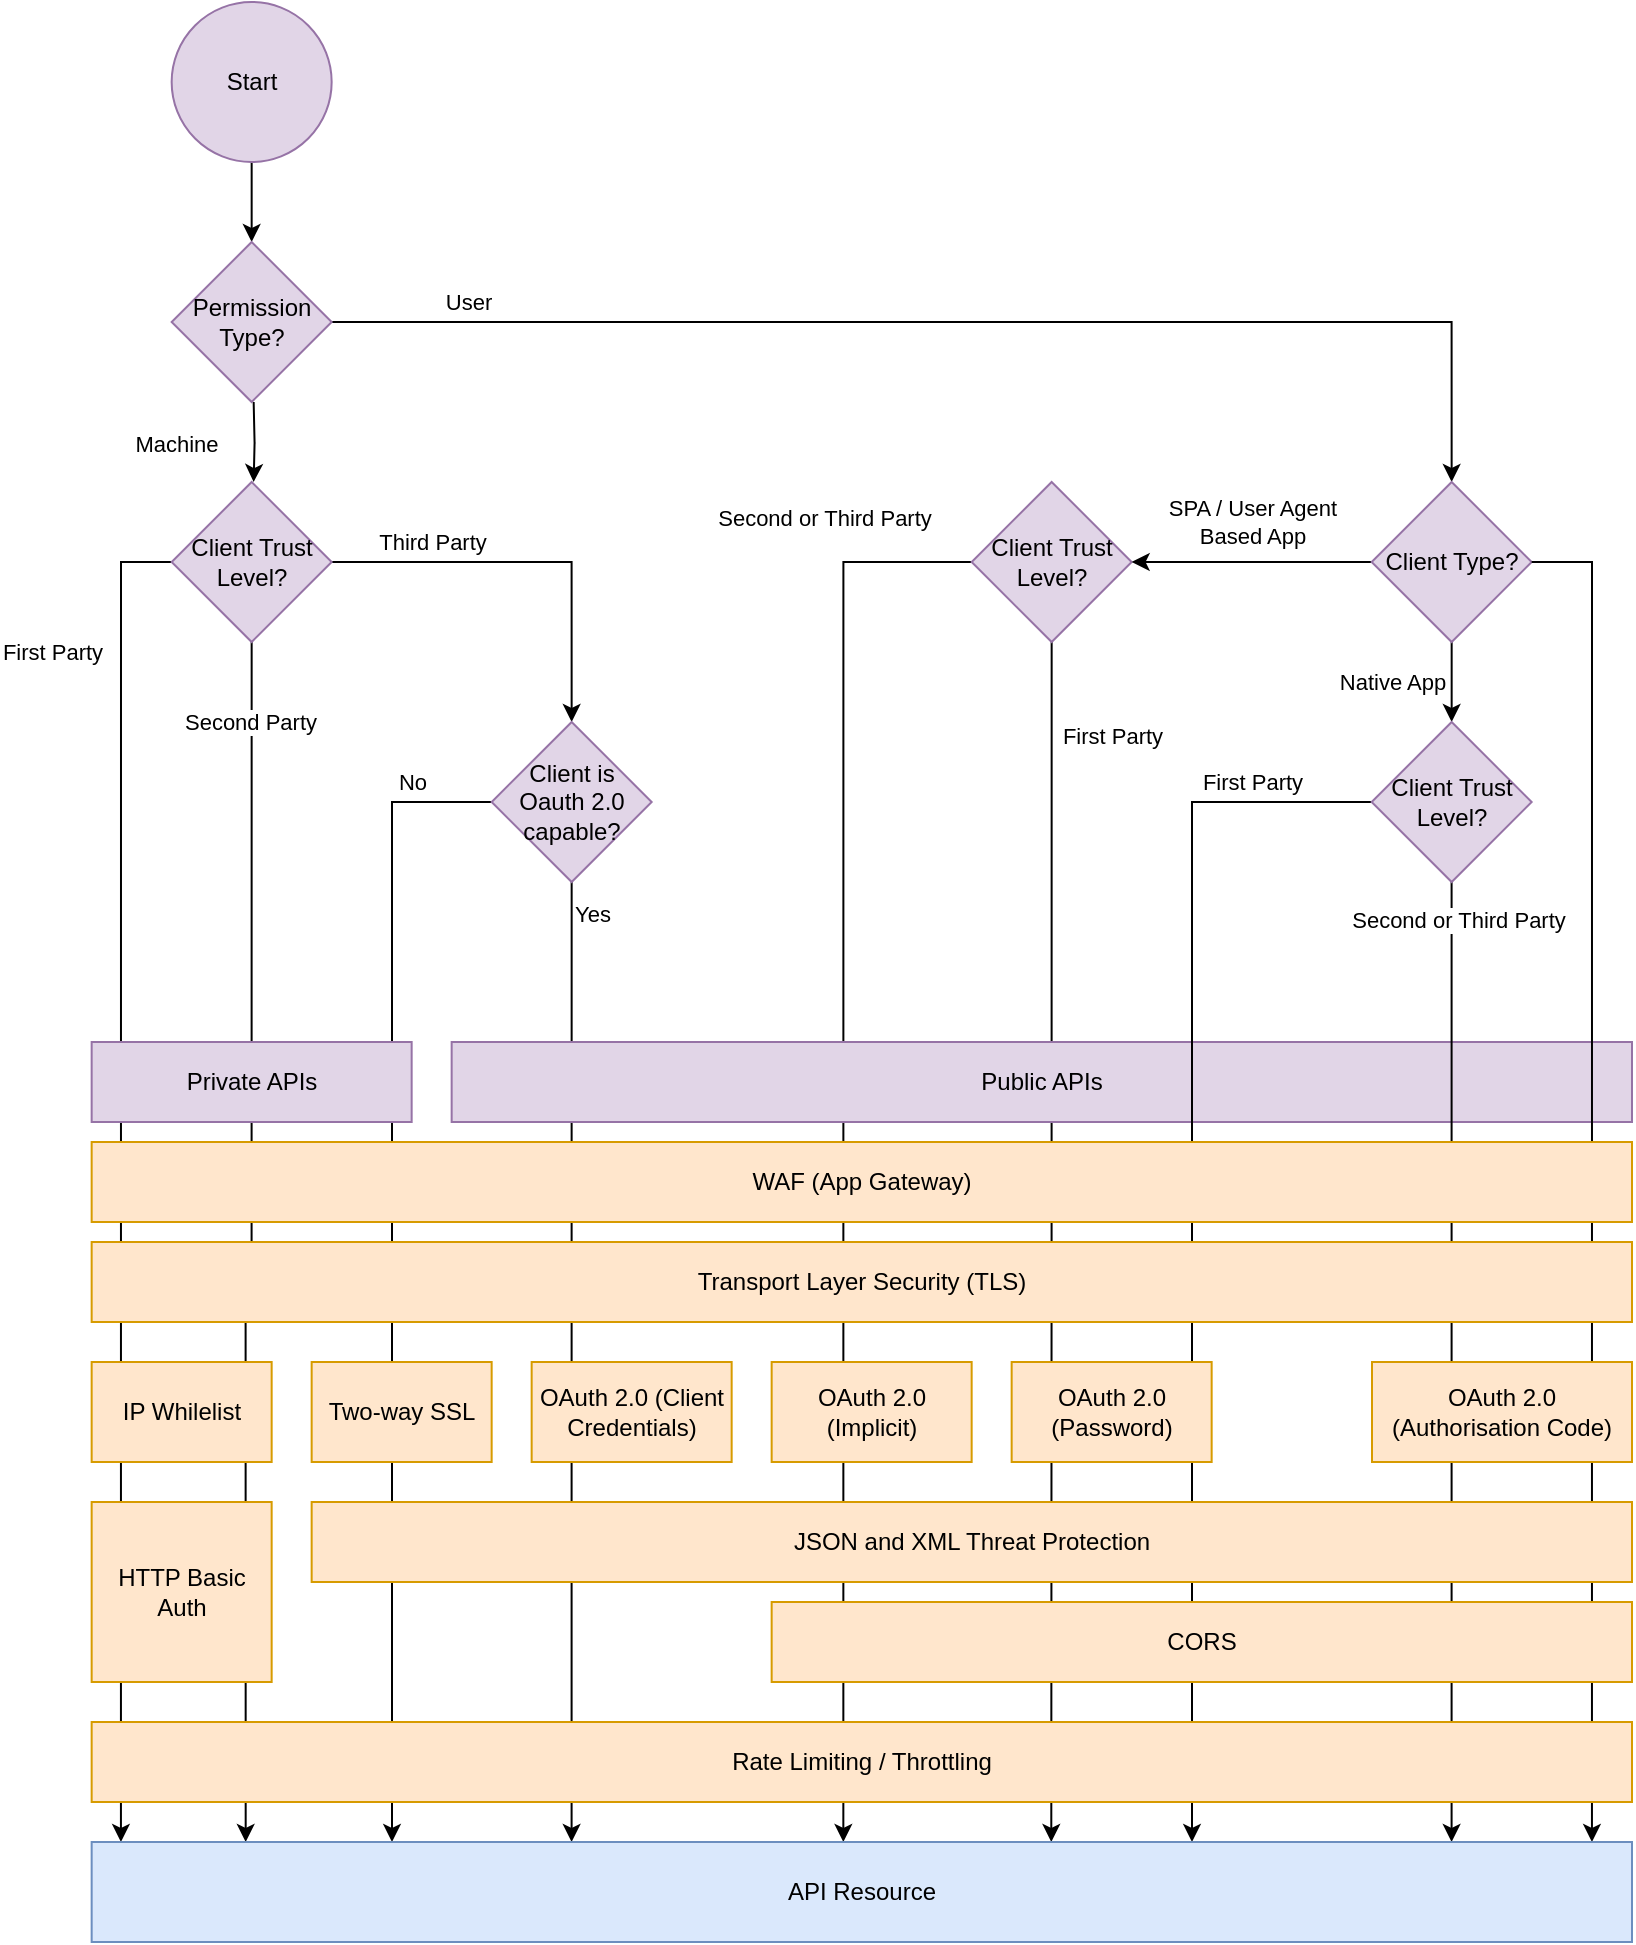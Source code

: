 <mxfile version="16.2.2" type="github">
  <diagram id="lh8g20T3pPVSp0PFc99V" name="Page-1">
    <mxGraphModel dx="1042" dy="547" grid="1" gridSize="10" guides="1" tooltips="1" connect="1" arrows="1" fold="1" page="1" pageScale="1" pageWidth="827" pageHeight="1169" math="0" shadow="0">
      <root>
        <mxCell id="0" />
        <mxCell id="1" parent="0" />
        <mxCell id="Meal1JP8hrc1P90qUYBF-5" style="edgeStyle=orthogonalEdgeStyle;rounded=0;orthogonalLoop=1;jettySize=auto;html=1;exitX=0.5;exitY=1;exitDx=0;exitDy=0;entryX=0.5;entryY=0;entryDx=0;entryDy=0;" edge="1" parent="1" source="Meal1JP8hrc1P90qUYBF-1" target="Meal1JP8hrc1P90qUYBF-2">
          <mxGeometry relative="1" as="geometry" />
        </mxCell>
        <mxCell id="Meal1JP8hrc1P90qUYBF-1" value="Start" style="ellipse;whiteSpace=wrap;html=1;aspect=fixed;fillColor=#e1d5e7;strokeColor=#9673a6;" vertex="1" parent="1">
          <mxGeometry x="89.83" y="40" width="80" height="80" as="geometry" />
        </mxCell>
        <mxCell id="Meal1JP8hrc1P90qUYBF-6" value="Machine" style="edgeStyle=orthogonalEdgeStyle;rounded=0;orthogonalLoop=1;jettySize=auto;html=1;" edge="1" parent="1">
          <mxGeometry y="39" relative="1" as="geometry">
            <mxPoint x="130.83" y="240" as="sourcePoint" />
            <mxPoint x="130.83" y="280" as="targetPoint" />
            <mxPoint as="offset" />
          </mxGeometry>
        </mxCell>
        <mxCell id="Meal1JP8hrc1P90qUYBF-10" style="edgeStyle=orthogonalEdgeStyle;rounded=0;orthogonalLoop=1;jettySize=auto;html=1;exitX=1;exitY=0.5;exitDx=0;exitDy=0;entryX=0.5;entryY=0;entryDx=0;entryDy=0;" edge="1" parent="1" source="Meal1JP8hrc1P90qUYBF-2" target="Meal1JP8hrc1P90qUYBF-9">
          <mxGeometry relative="1" as="geometry" />
        </mxCell>
        <mxCell id="Meal1JP8hrc1P90qUYBF-29" value="User" style="edgeLabel;html=1;align=center;verticalAlign=middle;resizable=0;points=[];" vertex="1" connectable="0" parent="Meal1JP8hrc1P90qUYBF-10">
          <mxGeometry x="-0.788" y="3" relative="1" as="geometry">
            <mxPoint y="-7" as="offset" />
          </mxGeometry>
        </mxCell>
        <mxCell id="Meal1JP8hrc1P90qUYBF-2" value="Permission Type?" style="rhombus;whiteSpace=wrap;html=1;fillColor=#e1d5e7;strokeColor=#9673a6;" vertex="1" parent="1">
          <mxGeometry x="89.83" y="160" width="80" height="80" as="geometry" />
        </mxCell>
        <mxCell id="Meal1JP8hrc1P90qUYBF-7" style="edgeStyle=orthogonalEdgeStyle;rounded=0;orthogonalLoop=1;jettySize=auto;html=1;entryX=0.5;entryY=0;entryDx=0;entryDy=0;" edge="1" parent="1" source="Meal1JP8hrc1P90qUYBF-3" target="Meal1JP8hrc1P90qUYBF-4">
          <mxGeometry relative="1" as="geometry" />
        </mxCell>
        <mxCell id="Meal1JP8hrc1P90qUYBF-32" value="Third Party" style="edgeLabel;html=1;align=center;verticalAlign=middle;resizable=0;points=[];" vertex="1" connectable="0" parent="Meal1JP8hrc1P90qUYBF-7">
          <mxGeometry x="-0.505" y="1" relative="1" as="geometry">
            <mxPoint y="-9" as="offset" />
          </mxGeometry>
        </mxCell>
        <mxCell id="Meal1JP8hrc1P90qUYBF-33" style="edgeStyle=orthogonalEdgeStyle;rounded=0;orthogonalLoop=1;jettySize=auto;html=1;entryX=0.019;entryY=0;entryDx=0;entryDy=0;entryPerimeter=0;" edge="1" parent="1" source="Meal1JP8hrc1P90qUYBF-3" target="Meal1JP8hrc1P90qUYBF-28">
          <mxGeometry relative="1" as="geometry">
            <Array as="points">
              <mxPoint x="64.83" y="320" />
            </Array>
          </mxGeometry>
        </mxCell>
        <mxCell id="Meal1JP8hrc1P90qUYBF-35" value="First Party" style="edgeLabel;html=1;align=center;verticalAlign=middle;resizable=0;points=[];" vertex="1" connectable="0" parent="Meal1JP8hrc1P90qUYBF-33">
          <mxGeometry x="-0.79" y="-2" relative="1" as="geometry">
            <mxPoint x="-33" as="offset" />
          </mxGeometry>
        </mxCell>
        <mxCell id="Meal1JP8hrc1P90qUYBF-34" style="edgeStyle=orthogonalEdgeStyle;rounded=0;orthogonalLoop=1;jettySize=auto;html=1;exitX=0.5;exitY=1;exitDx=0;exitDy=0;entryX=0.1;entryY=0;entryDx=0;entryDy=0;entryPerimeter=0;" edge="1" parent="1" source="Meal1JP8hrc1P90qUYBF-3" target="Meal1JP8hrc1P90qUYBF-28">
          <mxGeometry relative="1" as="geometry" />
        </mxCell>
        <mxCell id="Meal1JP8hrc1P90qUYBF-36" value="Second Party" style="edgeLabel;html=1;align=center;verticalAlign=middle;resizable=0;points=[];" vertex="1" connectable="0" parent="Meal1JP8hrc1P90qUYBF-34">
          <mxGeometry x="-0.867" relative="1" as="geometry">
            <mxPoint x="-1" as="offset" />
          </mxGeometry>
        </mxCell>
        <mxCell id="Meal1JP8hrc1P90qUYBF-3" value="Client Trust Level?" style="rhombus;whiteSpace=wrap;html=1;fillColor=#e1d5e7;strokeColor=#9673a6;" vertex="1" parent="1">
          <mxGeometry x="89.83" y="280" width="80" height="80" as="geometry" />
        </mxCell>
        <mxCell id="Meal1JP8hrc1P90qUYBF-37" style="edgeStyle=orthogonalEdgeStyle;rounded=0;orthogonalLoop=1;jettySize=auto;html=1;exitX=0;exitY=0.5;exitDx=0;exitDy=0;" edge="1" parent="1" source="Meal1JP8hrc1P90qUYBF-4">
          <mxGeometry relative="1" as="geometry">
            <mxPoint x="200" y="960" as="targetPoint" />
            <Array as="points">
              <mxPoint x="200" y="440" />
            </Array>
          </mxGeometry>
        </mxCell>
        <mxCell id="Meal1JP8hrc1P90qUYBF-40" value="No" style="edgeLabel;html=1;align=center;verticalAlign=middle;resizable=0;points=[];" vertex="1" connectable="0" parent="Meal1JP8hrc1P90qUYBF-37">
          <mxGeometry x="-0.853" y="-3" relative="1" as="geometry">
            <mxPoint x="2" y="-7" as="offset" />
          </mxGeometry>
        </mxCell>
        <mxCell id="Meal1JP8hrc1P90qUYBF-38" style="edgeStyle=orthogonalEdgeStyle;rounded=0;orthogonalLoop=1;jettySize=auto;html=1;exitX=0.5;exitY=1;exitDx=0;exitDy=0;" edge="1" parent="1" source="Meal1JP8hrc1P90qUYBF-4" target="Meal1JP8hrc1P90qUYBF-28">
          <mxGeometry relative="1" as="geometry">
            <Array as="points">
              <mxPoint x="290" y="820" />
              <mxPoint x="290" y="820" />
            </Array>
          </mxGeometry>
        </mxCell>
        <mxCell id="Meal1JP8hrc1P90qUYBF-41" value="Yes" style="edgeLabel;html=1;align=center;verticalAlign=middle;resizable=0;points=[];" vertex="1" connectable="0" parent="Meal1JP8hrc1P90qUYBF-38">
          <mxGeometry x="-0.934" y="-3" relative="1" as="geometry">
            <mxPoint x="13" as="offset" />
          </mxGeometry>
        </mxCell>
        <mxCell id="Meal1JP8hrc1P90qUYBF-4" value="Client is Oauth 2.0 capable?" style="rhombus;whiteSpace=wrap;html=1;fillColor=#e1d5e7;strokeColor=#9673a6;" vertex="1" parent="1">
          <mxGeometry x="249.83" y="400" width="80" height="80" as="geometry" />
        </mxCell>
        <mxCell id="Meal1JP8hrc1P90qUYBF-39" style="edgeStyle=orthogonalEdgeStyle;rounded=0;orthogonalLoop=1;jettySize=auto;html=1;exitX=0;exitY=0.5;exitDx=0;exitDy=0;entryX=0.488;entryY=0;entryDx=0;entryDy=0;entryPerimeter=0;" edge="1" parent="1" source="Meal1JP8hrc1P90qUYBF-8" target="Meal1JP8hrc1P90qUYBF-28">
          <mxGeometry relative="1" as="geometry" />
        </mxCell>
        <mxCell id="Meal1JP8hrc1P90qUYBF-42" value="Second or Third Party" style="edgeLabel;html=1;align=center;verticalAlign=middle;resizable=0;points=[];" vertex="1" connectable="0" parent="Meal1JP8hrc1P90qUYBF-39">
          <mxGeometry x="-0.677" y="-2" relative="1" as="geometry">
            <mxPoint x="-8" y="-72" as="offset" />
          </mxGeometry>
        </mxCell>
        <mxCell id="Meal1JP8hrc1P90qUYBF-43" style="edgeStyle=orthogonalEdgeStyle;rounded=0;orthogonalLoop=1;jettySize=auto;html=1;exitX=0.5;exitY=1;exitDx=0;exitDy=0;entryX=0.623;entryY=0;entryDx=0;entryDy=0;entryPerimeter=0;" edge="1" parent="1" source="Meal1JP8hrc1P90qUYBF-8" target="Meal1JP8hrc1P90qUYBF-28">
          <mxGeometry relative="1" as="geometry">
            <mxPoint x="541.41" y="1030" as="targetPoint" />
            <mxPoint x="538.243" y="359.997" as="sourcePoint" />
            <Array as="points" />
          </mxGeometry>
        </mxCell>
        <mxCell id="Meal1JP8hrc1P90qUYBF-44" value="First Party" style="edgeLabel;html=1;align=center;verticalAlign=middle;resizable=0;points=[];" vertex="1" connectable="0" parent="Meal1JP8hrc1P90qUYBF-43">
          <mxGeometry x="-0.844" y="-3" relative="1" as="geometry">
            <mxPoint x="33" as="offset" />
          </mxGeometry>
        </mxCell>
        <mxCell id="Meal1JP8hrc1P90qUYBF-8" value="Client Trust Level?" style="rhombus;whiteSpace=wrap;html=1;fillColor=#e1d5e7;strokeColor=#9673a6;" vertex="1" parent="1">
          <mxGeometry x="489.83" y="280" width="80" height="80" as="geometry" />
        </mxCell>
        <mxCell id="Meal1JP8hrc1P90qUYBF-11" value="SPA / User Agent &lt;br&gt;Based App" style="edgeStyle=orthogonalEdgeStyle;rounded=0;orthogonalLoop=1;jettySize=auto;html=1;" edge="1" parent="1" source="Meal1JP8hrc1P90qUYBF-9" target="Meal1JP8hrc1P90qUYBF-8">
          <mxGeometry x="-0.003" y="-20" relative="1" as="geometry">
            <mxPoint as="offset" />
          </mxGeometry>
        </mxCell>
        <mxCell id="Meal1JP8hrc1P90qUYBF-15" value="Native App" style="edgeStyle=orthogonalEdgeStyle;rounded=0;orthogonalLoop=1;jettySize=auto;html=1;" edge="1" parent="1" source="Meal1JP8hrc1P90qUYBF-9" target="Meal1JP8hrc1P90qUYBF-14">
          <mxGeometry y="-30" relative="1" as="geometry">
            <mxPoint as="offset" />
          </mxGeometry>
        </mxCell>
        <mxCell id="Meal1JP8hrc1P90qUYBF-9" value="Client Type?" style="rhombus;whiteSpace=wrap;html=1;fillColor=#e1d5e7;strokeColor=#9673a6;" vertex="1" parent="1">
          <mxGeometry x="689.83" y="280" width="80" height="80" as="geometry" />
        </mxCell>
        <mxCell id="Meal1JP8hrc1P90qUYBF-12" value="Private APIs" style="rounded=0;whiteSpace=wrap;html=1;fillColor=#e1d5e7;strokeColor=#9673a6;" vertex="1" parent="1">
          <mxGeometry x="49.83" y="560" width="160" height="40" as="geometry" />
        </mxCell>
        <mxCell id="Meal1JP8hrc1P90qUYBF-13" value="Public APIs" style="rounded=0;whiteSpace=wrap;html=1;fillColor=#e1d5e7;strokeColor=#9673a6;" vertex="1" parent="1">
          <mxGeometry x="229.83" y="560" width="590.17" height="40" as="geometry" />
        </mxCell>
        <mxCell id="Meal1JP8hrc1P90qUYBF-45" style="edgeStyle=orthogonalEdgeStyle;rounded=0;orthogonalLoop=1;jettySize=auto;html=1;" edge="1" parent="1" source="Meal1JP8hrc1P90qUYBF-14" target="Meal1JP8hrc1P90qUYBF-28">
          <mxGeometry relative="1" as="geometry">
            <Array as="points">
              <mxPoint x="600" y="440" />
            </Array>
          </mxGeometry>
        </mxCell>
        <mxCell id="Meal1JP8hrc1P90qUYBF-48" value="First Party" style="edgeLabel;html=1;align=center;verticalAlign=middle;resizable=0;points=[];" vertex="1" connectable="0" parent="Meal1JP8hrc1P90qUYBF-45">
          <mxGeometry x="-0.804" y="-3" relative="1" as="geometry">
            <mxPoint y="-7" as="offset" />
          </mxGeometry>
        </mxCell>
        <mxCell id="Meal1JP8hrc1P90qUYBF-46" style="edgeStyle=orthogonalEdgeStyle;rounded=0;orthogonalLoop=1;jettySize=auto;html=1;" edge="1" parent="1" source="Meal1JP8hrc1P90qUYBF-14" target="Meal1JP8hrc1P90qUYBF-28">
          <mxGeometry relative="1" as="geometry">
            <Array as="points">
              <mxPoint x="730" y="850" />
              <mxPoint x="730" y="850" />
            </Array>
          </mxGeometry>
        </mxCell>
        <mxCell id="Meal1JP8hrc1P90qUYBF-49" value="Second or Third Party" style="edgeLabel;html=1;align=center;verticalAlign=middle;resizable=0;points=[];" vertex="1" connectable="0" parent="Meal1JP8hrc1P90qUYBF-46">
          <mxGeometry x="-0.922" y="3" relative="1" as="geometry">
            <mxPoint as="offset" />
          </mxGeometry>
        </mxCell>
        <mxCell id="Meal1JP8hrc1P90qUYBF-47" style="edgeStyle=orthogonalEdgeStyle;rounded=0;orthogonalLoop=1;jettySize=auto;html=1;exitX=1;exitY=0.5;exitDx=0;exitDy=0;entryX=0.974;entryY=0;entryDx=0;entryDy=0;entryPerimeter=0;" edge="1" parent="1" source="Meal1JP8hrc1P90qUYBF-9" target="Meal1JP8hrc1P90qUYBF-28">
          <mxGeometry relative="1" as="geometry">
            <mxPoint x="800" y="1040" as="targetPoint" />
            <Array as="points">
              <mxPoint x="800" y="320" />
            </Array>
          </mxGeometry>
        </mxCell>
        <mxCell id="Meal1JP8hrc1P90qUYBF-14" value="Client Trust Level?" style="rhombus;whiteSpace=wrap;html=1;fillColor=#e1d5e7;strokeColor=#9673a6;" vertex="1" parent="1">
          <mxGeometry x="689.83" y="400" width="80" height="80" as="geometry" />
        </mxCell>
        <mxCell id="Meal1JP8hrc1P90qUYBF-16" value="WAF (App Gateway)" style="rounded=0;whiteSpace=wrap;html=1;fillColor=#ffe6cc;strokeColor=#d79b00;" vertex="1" parent="1">
          <mxGeometry x="49.83" y="610" width="770.17" height="40" as="geometry" />
        </mxCell>
        <mxCell id="Meal1JP8hrc1P90qUYBF-17" value="Transport Layer Security (TLS)" style="rounded=0;whiteSpace=wrap;html=1;fillColor=#ffe6cc;strokeColor=#d79b00;" vertex="1" parent="1">
          <mxGeometry x="49.83" y="660" width="770.17" height="40" as="geometry" />
        </mxCell>
        <mxCell id="Meal1JP8hrc1P90qUYBF-18" value="IP Whilelist" style="rounded=0;whiteSpace=wrap;html=1;fillColor=#ffe6cc;strokeColor=#d79b00;" vertex="1" parent="1">
          <mxGeometry x="49.83" y="720" width="90" height="50" as="geometry" />
        </mxCell>
        <mxCell id="Meal1JP8hrc1P90qUYBF-19" value="Two-way SSL" style="rounded=0;whiteSpace=wrap;html=1;fillColor=#ffe6cc;strokeColor=#d79b00;" vertex="1" parent="1">
          <mxGeometry x="159.83" y="720" width="90" height="50" as="geometry" />
        </mxCell>
        <mxCell id="Meal1JP8hrc1P90qUYBF-20" value="OAuth 2.0 (Client Credentials)" style="rounded=0;whiteSpace=wrap;html=1;fillColor=#ffe6cc;strokeColor=#d79b00;" vertex="1" parent="1">
          <mxGeometry x="269.83" y="720" width="100" height="50" as="geometry" />
        </mxCell>
        <mxCell id="Meal1JP8hrc1P90qUYBF-21" value="OAuth 2.0 (Implicit)" style="rounded=0;whiteSpace=wrap;html=1;fillColor=#ffe6cc;strokeColor=#d79b00;" vertex="1" parent="1">
          <mxGeometry x="389.83" y="720" width="100" height="50" as="geometry" />
        </mxCell>
        <mxCell id="Meal1JP8hrc1P90qUYBF-22" value="OAuth 2.0 (Password)" style="rounded=0;whiteSpace=wrap;html=1;fillColor=#ffe6cc;strokeColor=#d79b00;" vertex="1" parent="1">
          <mxGeometry x="509.83" y="720" width="100" height="50" as="geometry" />
        </mxCell>
        <mxCell id="Meal1JP8hrc1P90qUYBF-23" value="OAuth 2.0 (Authorisation Code)" style="rounded=0;whiteSpace=wrap;html=1;fillColor=#ffe6cc;strokeColor=#d79b00;" vertex="1" parent="1">
          <mxGeometry x="690" y="720" width="130" height="50" as="geometry" />
        </mxCell>
        <mxCell id="Meal1JP8hrc1P90qUYBF-24" value="HTTP Basic Auth" style="rounded=0;whiteSpace=wrap;html=1;fillColor=#ffe6cc;strokeColor=#d79b00;" vertex="1" parent="1">
          <mxGeometry x="49.83" y="790" width="90" height="90" as="geometry" />
        </mxCell>
        <mxCell id="Meal1JP8hrc1P90qUYBF-25" value="JSON and XML Threat Protection" style="rounded=0;whiteSpace=wrap;html=1;fillColor=#ffe6cc;strokeColor=#d79b00;" vertex="1" parent="1">
          <mxGeometry x="159.83" y="790" width="660.17" height="40" as="geometry" />
        </mxCell>
        <mxCell id="Meal1JP8hrc1P90qUYBF-26" value="CORS" style="rounded=0;whiteSpace=wrap;html=1;fillColor=#ffe6cc;strokeColor=#d79b00;" vertex="1" parent="1">
          <mxGeometry x="389.83" y="840" width="430.17" height="40" as="geometry" />
        </mxCell>
        <mxCell id="Meal1JP8hrc1P90qUYBF-27" value="Rate Limiting / Throttling" style="rounded=0;whiteSpace=wrap;html=1;fillColor=#ffe6cc;strokeColor=#d79b00;" vertex="1" parent="1">
          <mxGeometry x="49.83" y="900" width="770.17" height="40" as="geometry" />
        </mxCell>
        <mxCell id="Meal1JP8hrc1P90qUYBF-28" value="API Resource" style="rounded=0;whiteSpace=wrap;html=1;fillColor=#dae8fc;strokeColor=#6c8ebf;" vertex="1" parent="1">
          <mxGeometry x="49.83" y="960" width="770.17" height="50" as="geometry" />
        </mxCell>
      </root>
    </mxGraphModel>
  </diagram>
</mxfile>
